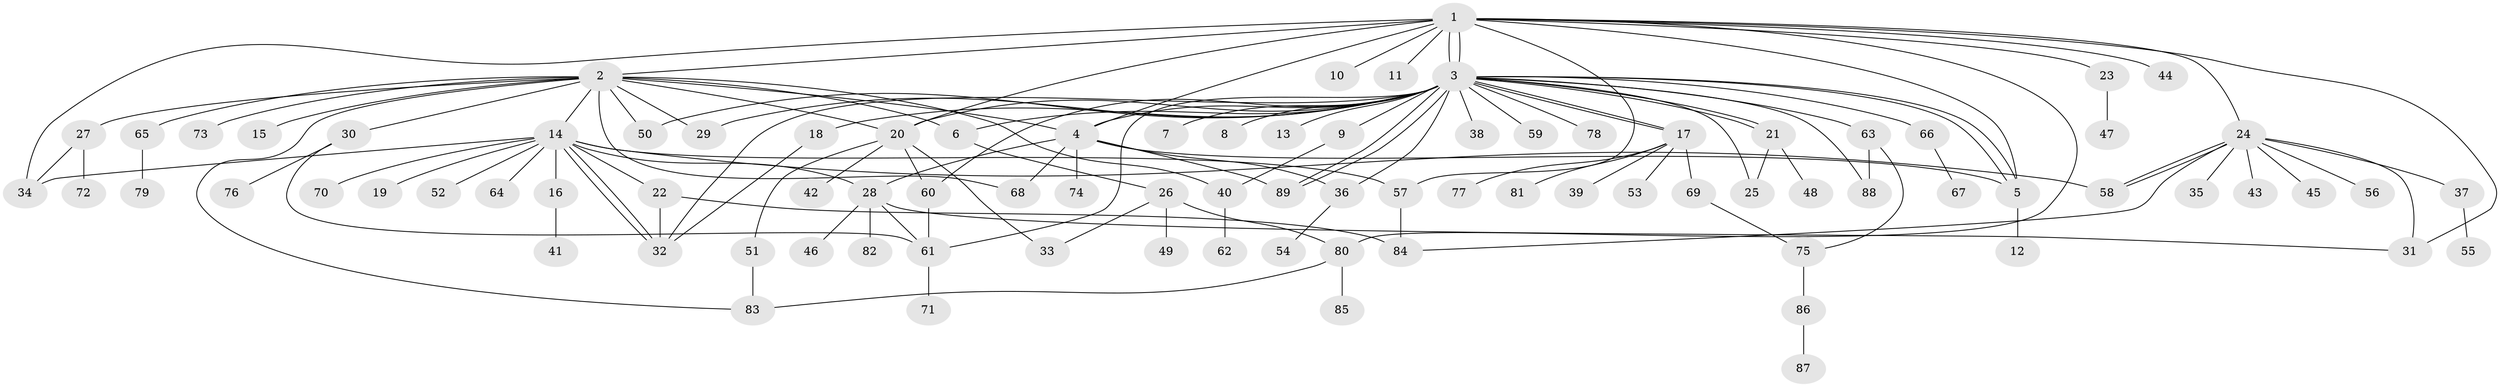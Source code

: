 // Generated by graph-tools (version 1.1) at 2025/14/03/09/25 04:14:40]
// undirected, 89 vertices, 131 edges
graph export_dot {
graph [start="1"]
  node [color=gray90,style=filled];
  1;
  2;
  3;
  4;
  5;
  6;
  7;
  8;
  9;
  10;
  11;
  12;
  13;
  14;
  15;
  16;
  17;
  18;
  19;
  20;
  21;
  22;
  23;
  24;
  25;
  26;
  27;
  28;
  29;
  30;
  31;
  32;
  33;
  34;
  35;
  36;
  37;
  38;
  39;
  40;
  41;
  42;
  43;
  44;
  45;
  46;
  47;
  48;
  49;
  50;
  51;
  52;
  53;
  54;
  55;
  56;
  57;
  58;
  59;
  60;
  61;
  62;
  63;
  64;
  65;
  66;
  67;
  68;
  69;
  70;
  71;
  72;
  73;
  74;
  75;
  76;
  77;
  78;
  79;
  80;
  81;
  82;
  83;
  84;
  85;
  86;
  87;
  88;
  89;
  1 -- 2;
  1 -- 3;
  1 -- 3;
  1 -- 4;
  1 -- 5;
  1 -- 10;
  1 -- 11;
  1 -- 20;
  1 -- 23;
  1 -- 24;
  1 -- 31;
  1 -- 34;
  1 -- 44;
  1 -- 57;
  1 -- 80;
  2 -- 4;
  2 -- 6;
  2 -- 14;
  2 -- 15;
  2 -- 20;
  2 -- 27;
  2 -- 29;
  2 -- 30;
  2 -- 40;
  2 -- 50;
  2 -- 65;
  2 -- 68;
  2 -- 73;
  2 -- 83;
  3 -- 4;
  3 -- 5;
  3 -- 5;
  3 -- 6;
  3 -- 7;
  3 -- 8;
  3 -- 9;
  3 -- 13;
  3 -- 17;
  3 -- 17;
  3 -- 18;
  3 -- 20;
  3 -- 21;
  3 -- 21;
  3 -- 25;
  3 -- 29;
  3 -- 32;
  3 -- 36;
  3 -- 38;
  3 -- 50;
  3 -- 59;
  3 -- 60;
  3 -- 61;
  3 -- 63;
  3 -- 66;
  3 -- 78;
  3 -- 88;
  3 -- 89;
  3 -- 89;
  4 -- 5;
  4 -- 28;
  4 -- 36;
  4 -- 68;
  4 -- 74;
  4 -- 89;
  5 -- 12;
  6 -- 26;
  9 -- 40;
  14 -- 16;
  14 -- 19;
  14 -- 22;
  14 -- 28;
  14 -- 32;
  14 -- 32;
  14 -- 34;
  14 -- 52;
  14 -- 57;
  14 -- 58;
  14 -- 64;
  14 -- 70;
  16 -- 41;
  17 -- 39;
  17 -- 53;
  17 -- 69;
  17 -- 77;
  17 -- 81;
  18 -- 32;
  20 -- 33;
  20 -- 42;
  20 -- 51;
  20 -- 60;
  21 -- 25;
  21 -- 48;
  22 -- 32;
  22 -- 84;
  23 -- 47;
  24 -- 31;
  24 -- 35;
  24 -- 37;
  24 -- 43;
  24 -- 45;
  24 -- 56;
  24 -- 58;
  24 -- 58;
  24 -- 84;
  26 -- 33;
  26 -- 49;
  26 -- 80;
  27 -- 34;
  27 -- 72;
  28 -- 31;
  28 -- 46;
  28 -- 61;
  28 -- 82;
  30 -- 61;
  30 -- 76;
  36 -- 54;
  37 -- 55;
  40 -- 62;
  51 -- 83;
  57 -- 84;
  60 -- 61;
  61 -- 71;
  63 -- 75;
  63 -- 88;
  65 -- 79;
  66 -- 67;
  69 -- 75;
  75 -- 86;
  80 -- 83;
  80 -- 85;
  86 -- 87;
}
